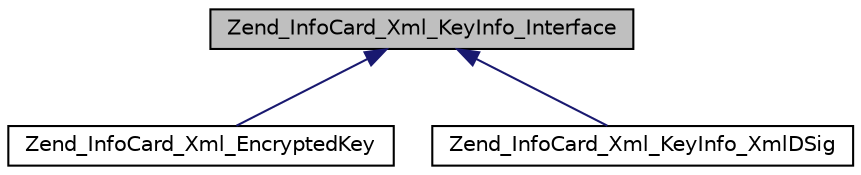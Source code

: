 digraph G
{
  edge [fontname="Helvetica",fontsize="10",labelfontname="Helvetica",labelfontsize="10"];
  node [fontname="Helvetica",fontsize="10",shape=record];
  Node1 [label="Zend_InfoCard_Xml_KeyInfo_Interface",height=0.2,width=0.4,color="black", fillcolor="grey75", style="filled" fontcolor="black"];
  Node1 -> Node2 [dir="back",color="midnightblue",fontsize="10",style="solid",fontname="Helvetica"];
  Node2 [label="Zend_InfoCard_Xml_EncryptedKey",height=0.2,width=0.4,color="black", fillcolor="white", style="filled",URL="$class_zend___info_card___xml___encrypted_key.html"];
  Node1 -> Node3 [dir="back",color="midnightblue",fontsize="10",style="solid",fontname="Helvetica"];
  Node3 [label="Zend_InfoCard_Xml_KeyInfo_XmlDSig",height=0.2,width=0.4,color="black", fillcolor="white", style="filled",URL="$class_zend___info_card___xml___key_info___xml_d_sig.html"];
}
